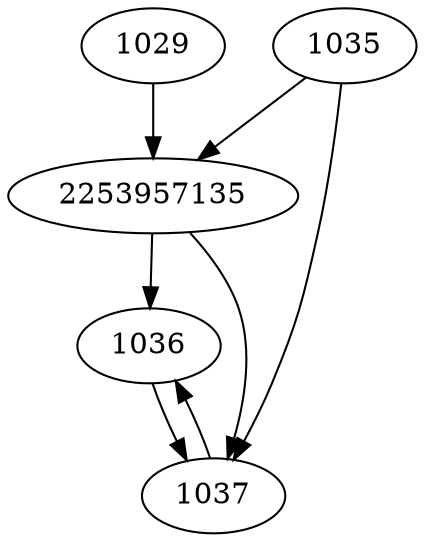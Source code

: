 strict digraph  {
1029;
1035;
1036;
1037;
2253957135;
1029 -> 2253957135;
1035 -> 1037;
1035 -> 2253957135;
1036 -> 1037;
1037 -> 1036;
2253957135 -> 1036;
2253957135 -> 1037;
}

